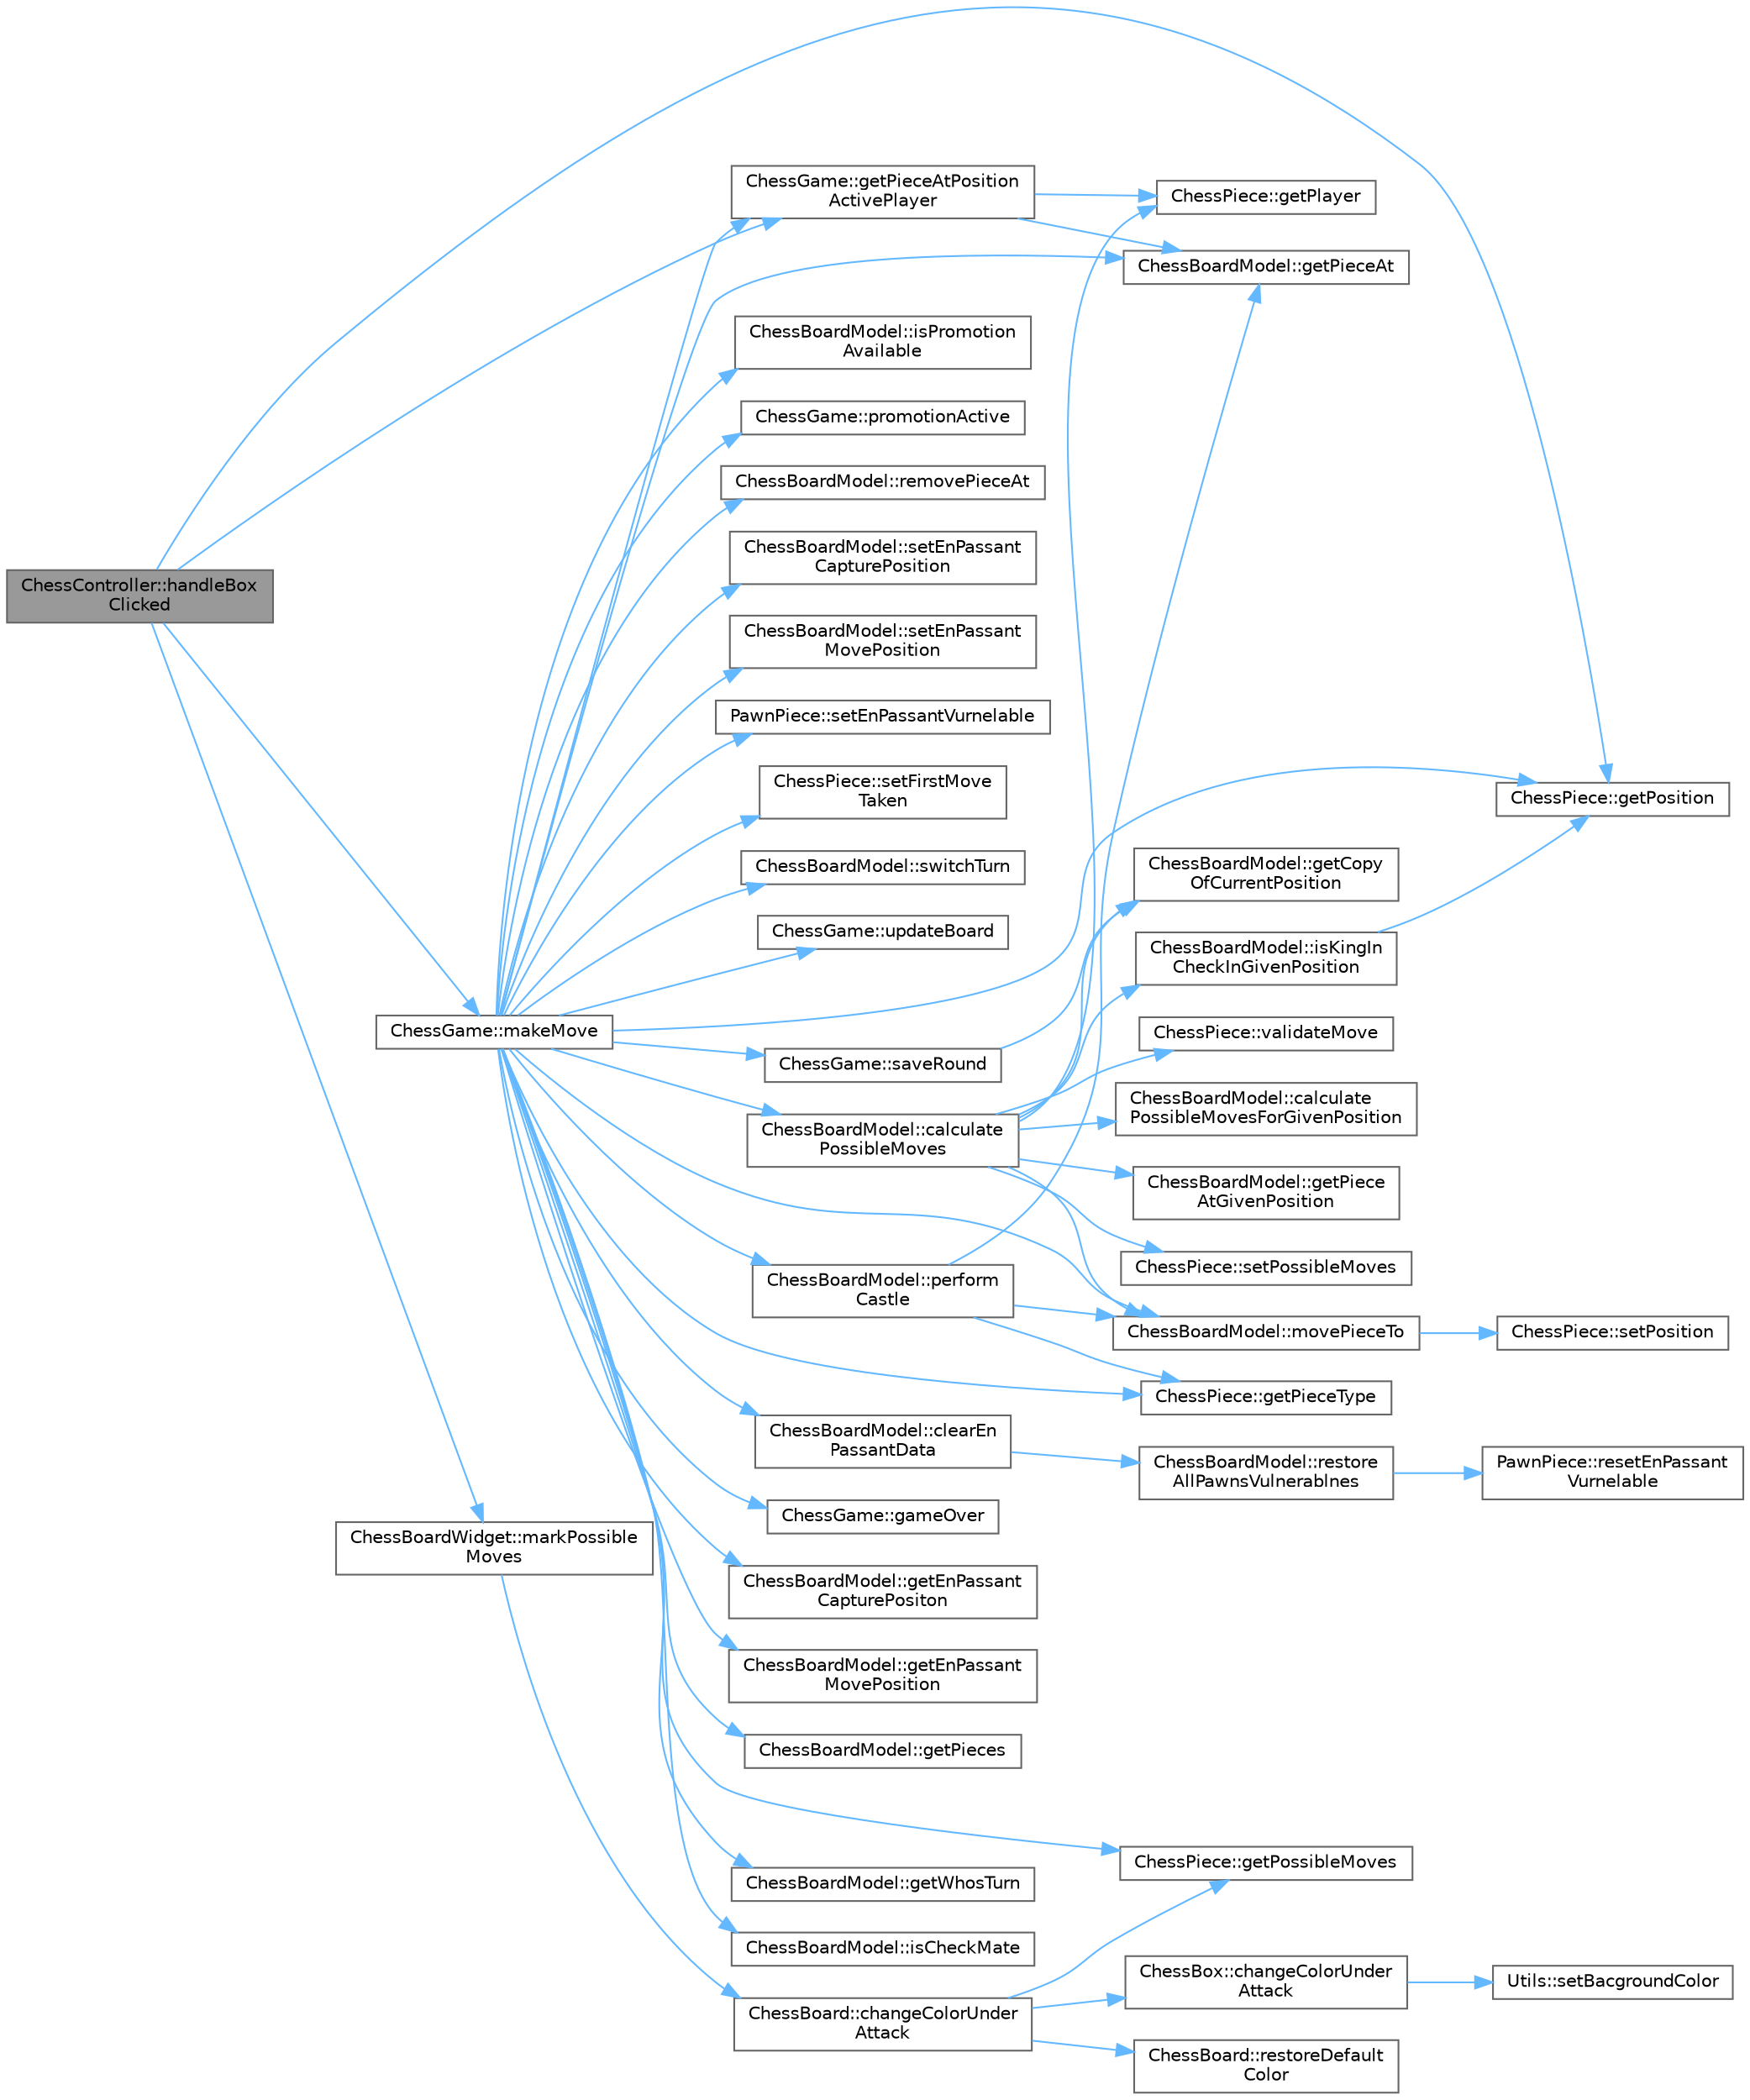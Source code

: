 digraph "ChessController::handleBoxClicked"
{
 // LATEX_PDF_SIZE
  bgcolor="transparent";
  edge [fontname=Helvetica,fontsize=10,labelfontname=Helvetica,labelfontsize=10];
  node [fontname=Helvetica,fontsize=10,shape=box,height=0.2,width=0.4];
  rankdir="LR";
  Node1 [id="Node000001",label="ChessController::handleBox\lClicked",height=0.2,width=0.4,color="gray40", fillcolor="grey60", style="filled", fontcolor="black",tooltip="Handles the click event on a chessboard box."];
  Node1 -> Node2 [id="edge53_Node000001_Node000002",color="steelblue1",style="solid",tooltip=" "];
  Node2 [id="Node000002",label="ChessGame::getPieceAtPosition\lActivePlayer",height=0.2,width=0.4,color="grey40", fillcolor="white", style="filled",URL="$class_chess_game.html#a24fe7521a6a85a3db3ef6d369ce87965",tooltip="Gets the chess piece at the specified position for the active player."];
  Node2 -> Node3 [id="edge54_Node000002_Node000003",color="steelblue1",style="solid",tooltip=" "];
  Node3 [id="Node000003",label="ChessBoardModel::getPieceAt",height=0.2,width=0.4,color="grey40", fillcolor="white", style="filled",URL="$class_chess_board_model.html#a6ab1327c5818aebcbf5cfce3482d5843",tooltip="Gets the chess piece at the specified position."];
  Node2 -> Node4 [id="edge55_Node000002_Node000004",color="steelblue1",style="solid",tooltip=" "];
  Node4 [id="Node000004",label="ChessPiece::getPlayer",height=0.2,width=0.4,color="grey40", fillcolor="white", style="filled",URL="$class_chess_piece.html#aa449c4e3dd08c3f3aa08309a6bf59062",tooltip="Gets the player to whom the chess piece belongs."];
  Node1 -> Node5 [id="edge56_Node000001_Node000005",color="steelblue1",style="solid",tooltip=" "];
  Node5 [id="Node000005",label="ChessPiece::getPosition",height=0.2,width=0.4,color="grey40", fillcolor="white", style="filled",URL="$class_chess_piece.html#a0d288a080fad78ca88a3cbef84566dcb",tooltip="Gets the current position of the chess piece on the chessboard."];
  Node1 -> Node6 [id="edge57_Node000001_Node000006",color="steelblue1",style="solid",tooltip=" "];
  Node6 [id="Node000006",label="ChessGame::makeMove",height=0.2,width=0.4,color="grey40", fillcolor="white", style="filled",URL="$class_chess_game.html#ac6d0b5e0ac325a23fa4f82570835344b",tooltip="Makes a move on the chessboard."];
  Node6 -> Node7 [id="edge58_Node000006_Node000007",color="steelblue1",style="solid",tooltip=" "];
  Node7 [id="Node000007",label="ChessBoardModel::calculate\lPossibleMoves",height=0.2,width=0.4,color="grey40", fillcolor="white", style="filled",URL="$class_chess_board_model.html#a9b54588c91dc730d8d8350eadd4c89dc",tooltip="Calculates possible moves for all chess pieces on the chessboard."];
  Node7 -> Node8 [id="edge59_Node000007_Node000008",color="steelblue1",style="solid",tooltip=" "];
  Node8 [id="Node000008",label="ChessBoardModel::calculate\lPossibleMovesForGivenPosition",height=0.2,width=0.4,color="grey40", fillcolor="white", style="filled",URL="$class_chess_board_model.html#ab3308ca523a70e424487314523f5003c",tooltip="Calculates possible moves for chess pieces at a given position from a given list."];
  Node7 -> Node9 [id="edge60_Node000007_Node000009",color="steelblue1",style="solid",tooltip=" "];
  Node9 [id="Node000009",label="ChessBoardModel::getCopy\lOfCurrentPosition",height=0.2,width=0.4,color="grey40", fillcolor="white", style="filled",URL="$class_chess_board_model.html#ad0cbb604b6e4ae198811d52800fb4bd8",tooltip="Gets a deep copy of the current chessboard position."];
  Node7 -> Node10 [id="edge61_Node000007_Node000010",color="steelblue1",style="solid",tooltip=" "];
  Node10 [id="Node000010",label="ChessBoardModel::getPiece\lAtGivenPosition",height=0.2,width=0.4,color="grey40", fillcolor="white", style="filled",URL="$class_chess_board_model.html#a36276b7c2e81d8bcdcf79b69603ea56b",tooltip="Gets the chess piece at the specified position from a given list of chess pieces."];
  Node7 -> Node4 [id="edge62_Node000007_Node000004",color="steelblue1",style="solid",tooltip=" "];
  Node7 -> Node11 [id="edge63_Node000007_Node000011",color="steelblue1",style="solid",tooltip=" "];
  Node11 [id="Node000011",label="ChessBoardModel::isKingIn\lCheckInGivenPosition",height=0.2,width=0.4,color="grey40", fillcolor="white", style="filled",URL="$class_chess_board_model.html#a95438602f65d31efa2a4008e341fe15e",tooltip="Checks if the king of the specified player is in check in a given position."];
  Node11 -> Node5 [id="edge64_Node000011_Node000005",color="steelblue1",style="solid",tooltip=" "];
  Node7 -> Node12 [id="edge65_Node000007_Node000012",color="steelblue1",style="solid",tooltip=" "];
  Node12 [id="Node000012",label="ChessBoardModel::movePieceTo",height=0.2,width=0.4,color="grey40", fillcolor="white", style="filled",URL="$class_chess_board_model.html#a0ca13e64de6e6cb7ffec509cb0e72b47",tooltip="Moves a chess piece to the specified position."];
  Node12 -> Node13 [id="edge66_Node000012_Node000013",color="steelblue1",style="solid",tooltip=" "];
  Node13 [id="Node000013",label="ChessPiece::setPosition",height=0.2,width=0.4,color="grey40", fillcolor="white", style="filled",URL="$class_chess_piece.html#a0fca2beecfad938262fbe64e9cb77c5c",tooltip="Sets the position of the chess piece on the chessboard."];
  Node7 -> Node14 [id="edge67_Node000007_Node000014",color="steelblue1",style="solid",tooltip=" "];
  Node14 [id="Node000014",label="ChessPiece::setPossibleMoves",height=0.2,width=0.4,color="grey40", fillcolor="white", style="filled",URL="$class_chess_piece.html#a040e9fa1a5993259d6798dfd97212267",tooltip="Sets the list of possible moves for the chess piece."];
  Node7 -> Node15 [id="edge68_Node000007_Node000015",color="steelblue1",style="solid",tooltip=" "];
  Node15 [id="Node000015",label="ChessPiece::validateMove",height=0.2,width=0.4,color="grey40", fillcolor="white", style="filled",URL="$class_chess_piece.html#a3c4512bba73b8f590f45b395c4fc074b",tooltip="Validates the move of the chess piece to the specified position."];
  Node6 -> Node16 [id="edge69_Node000006_Node000016",color="steelblue1",style="solid",tooltip=" "];
  Node16 [id="Node000016",label="ChessBoardModel::clearEn\lPassantData",height=0.2,width=0.4,color="grey40", fillcolor="white", style="filled",URL="$class_chess_board_model.html#a3903662afa3a0e4e9f49c4a90a7f09af",tooltip="Clears en passant data."];
  Node16 -> Node17 [id="edge70_Node000016_Node000017",color="steelblue1",style="solid",tooltip=" "];
  Node17 [id="Node000017",label="ChessBoardModel::restore\lAllPawnsVulnerablnes",height=0.2,width=0.4,color="grey40", fillcolor="white", style="filled",URL="$class_chess_board_model.html#a47c8653cb1f05342ba1f615f0cd9dcbd",tooltip="Restores all pawns' vulnerabilities."];
  Node17 -> Node18 [id="edge71_Node000017_Node000018",color="steelblue1",style="solid",tooltip=" "];
  Node18 [id="Node000018",label="PawnPiece::resetEnPassant\lVurnelable",height=0.2,width=0.4,color="grey40", fillcolor="white", style="filled",URL="$class_pawn_piece.html#aafed96896d6751b7f59465fa6828730e",tooltip="Resets the vulnerability of the pawn piece to en passant capture."];
  Node6 -> Node19 [id="edge72_Node000006_Node000019",color="steelblue1",style="solid",tooltip=" "];
  Node19 [id="Node000019",label="ChessGame::gameOver",height=0.2,width=0.4,color="grey40", fillcolor="white", style="filled",URL="$class_chess_game.html#a12134e63810d34ec8dfbd7046158afc2",tooltip="Signal emitted when the game is over."];
  Node6 -> Node20 [id="edge73_Node000006_Node000020",color="steelblue1",style="solid",tooltip=" "];
  Node20 [id="Node000020",label="ChessBoardModel::getEnPassant\lCapturePositon",height=0.2,width=0.4,color="grey40", fillcolor="white", style="filled",URL="$class_chess_board_model.html#a29491673c568888f4b39e1c4ddd82bf4",tooltip="Gets the en passant capture position."];
  Node6 -> Node21 [id="edge74_Node000006_Node000021",color="steelblue1",style="solid",tooltip=" "];
  Node21 [id="Node000021",label="ChessBoardModel::getEnPassant\lMovePosition",height=0.2,width=0.4,color="grey40", fillcolor="white", style="filled",URL="$class_chess_board_model.html#a993b82e22bf242347702fbc0e83f48cc",tooltip="Gets the en passant move position."];
  Node6 -> Node3 [id="edge75_Node000006_Node000003",color="steelblue1",style="solid",tooltip=" "];
  Node6 -> Node2 [id="edge76_Node000006_Node000002",color="steelblue1",style="solid",tooltip=" "];
  Node6 -> Node22 [id="edge77_Node000006_Node000022",color="steelblue1",style="solid",tooltip=" "];
  Node22 [id="Node000022",label="ChessBoardModel::getPieces",height=0.2,width=0.4,color="grey40", fillcolor="white", style="filled",URL="$class_chess_board_model.html#a33ab090bdcf5a890414f6b7c8f75039f",tooltip="Gets a list of all chess pieces on the chessboard."];
  Node6 -> Node23 [id="edge78_Node000006_Node000023",color="steelblue1",style="solid",tooltip=" "];
  Node23 [id="Node000023",label="ChessPiece::getPieceType",height=0.2,width=0.4,color="grey40", fillcolor="white", style="filled",URL="$class_chess_piece.html#a334618388830072f1f7775a1adf510a8",tooltip="Gets the type of the chess piece."];
  Node6 -> Node5 [id="edge79_Node000006_Node000005",color="steelblue1",style="solid",tooltip=" "];
  Node6 -> Node24 [id="edge80_Node000006_Node000024",color="steelblue1",style="solid",tooltip=" "];
  Node24 [id="Node000024",label="ChessPiece::getPossibleMoves",height=0.2,width=0.4,color="grey40", fillcolor="white", style="filled",URL="$class_chess_piece.html#a6364cfab0ddb83266f3a3ae458661090",tooltip="Gets the list of possible moves for the chess piece."];
  Node6 -> Node25 [id="edge81_Node000006_Node000025",color="steelblue1",style="solid",tooltip=" "];
  Node25 [id="Node000025",label="ChessBoardModel::getWhosTurn",height=0.2,width=0.4,color="grey40", fillcolor="white", style="filled",URL="$class_chess_board_model.html#af797ada7b2f21e2925da2919b3d61562",tooltip="Gets the player whose turn it is to make a move."];
  Node6 -> Node26 [id="edge82_Node000006_Node000026",color="steelblue1",style="solid",tooltip=" "];
  Node26 [id="Node000026",label="ChessBoardModel::isCheckMate",height=0.2,width=0.4,color="grey40", fillcolor="white", style="filled",URL="$class_chess_board_model.html#ab0557228012f6a4b65e78864bc2f7c35",tooltip="Checks if the game is in checkmate for the specified player."];
  Node6 -> Node27 [id="edge83_Node000006_Node000027",color="steelblue1",style="solid",tooltip=" "];
  Node27 [id="Node000027",label="ChessBoardModel::isPromotion\lAvailable",height=0.2,width=0.4,color="grey40", fillcolor="white", style="filled",URL="$class_chess_board_model.html#a154c087e1889c5e07d2d6cd90c34c079",tooltip="Checks if pawn promotion is available."];
  Node6 -> Node12 [id="edge84_Node000006_Node000012",color="steelblue1",style="solid",tooltip=" "];
  Node6 -> Node28 [id="edge85_Node000006_Node000028",color="steelblue1",style="solid",tooltip=" "];
  Node28 [id="Node000028",label="ChessBoardModel::perform\lCastle",height=0.2,width=0.4,color="grey40", fillcolor="white", style="filled",URL="$class_chess_board_model.html#a6bd7d6b4aaeae246f27660baebec7272",tooltip="Performs castling for the specified player."];
  Node28 -> Node3 [id="edge86_Node000028_Node000003",color="steelblue1",style="solid",tooltip=" "];
  Node28 -> Node23 [id="edge87_Node000028_Node000023",color="steelblue1",style="solid",tooltip=" "];
  Node28 -> Node12 [id="edge88_Node000028_Node000012",color="steelblue1",style="solid",tooltip=" "];
  Node6 -> Node29 [id="edge89_Node000006_Node000029",color="steelblue1",style="solid",tooltip=" "];
  Node29 [id="Node000029",label="ChessGame::promotionActive",height=0.2,width=0.4,color="grey40", fillcolor="white", style="filled",URL="$class_chess_game.html#a055b325ef98debcf6d67454e288803cd",tooltip="Signal emitted when pawn promotion is active."];
  Node6 -> Node30 [id="edge90_Node000006_Node000030",color="steelblue1",style="solid",tooltip=" "];
  Node30 [id="Node000030",label="ChessBoardModel::removePieceAt",height=0.2,width=0.4,color="grey40", fillcolor="white", style="filled",URL="$class_chess_board_model.html#af38d62ae4cfc6de316bd38baa6e41688",tooltip="Removes the chess piece at the specified position."];
  Node6 -> Node31 [id="edge91_Node000006_Node000031",color="steelblue1",style="solid",tooltip=" "];
  Node31 [id="Node000031",label="ChessGame::saveRound",height=0.2,width=0.4,color="grey40", fillcolor="white", style="filled",URL="$class_chess_game.html#a1c20aad78bca37c7d5a22be1ef397532",tooltip="Saves the current round to the game history."];
  Node31 -> Node9 [id="edge92_Node000031_Node000009",color="steelblue1",style="solid",tooltip=" "];
  Node6 -> Node32 [id="edge93_Node000006_Node000032",color="steelblue1",style="solid",tooltip=" "];
  Node32 [id="Node000032",label="ChessBoardModel::setEnPassant\lCapturePosition",height=0.2,width=0.4,color="grey40", fillcolor="white", style="filled",URL="$class_chess_board_model.html#a344aa3d34445738ef4f66907d7474155",tooltip="Sets the en passant capture position."];
  Node6 -> Node33 [id="edge94_Node000006_Node000033",color="steelblue1",style="solid",tooltip=" "];
  Node33 [id="Node000033",label="ChessBoardModel::setEnPassant\lMovePosition",height=0.2,width=0.4,color="grey40", fillcolor="white", style="filled",URL="$class_chess_board_model.html#af36d84adf8a3d0ce2ebac5fe1b487214",tooltip="Sets the en passant move position."];
  Node6 -> Node34 [id="edge95_Node000006_Node000034",color="steelblue1",style="solid",tooltip=" "];
  Node34 [id="Node000034",label="PawnPiece::setEnPassantVurnelable",height=0.2,width=0.4,color="grey40", fillcolor="white", style="filled",URL="$class_pawn_piece.html#a3a94c5449a9ab8fc1cd62dd0d48aed45",tooltip="Sets the pawn piece as vulnerable to en passant capture."];
  Node6 -> Node35 [id="edge96_Node000006_Node000035",color="steelblue1",style="solid",tooltip=" "];
  Node35 [id="Node000035",label="ChessPiece::setFirstMove\lTaken",height=0.2,width=0.4,color="grey40", fillcolor="white", style="filled",URL="$class_chess_piece.html#ab57c93bf1710ae5aa0e0c314deb11ee1",tooltip="Sets the flag indicating that the first move has been taken."];
  Node6 -> Node36 [id="edge97_Node000006_Node000036",color="steelblue1",style="solid",tooltip=" "];
  Node36 [id="Node000036",label="ChessBoardModel::switchTurn",height=0.2,width=0.4,color="grey40", fillcolor="white", style="filled",URL="$class_chess_board_model.html#afe0c1887d52831f271abcc75afdf94c3",tooltip="Switches the turn to the other player."];
  Node6 -> Node37 [id="edge98_Node000006_Node000037",color="steelblue1",style="solid",tooltip=" "];
  Node37 [id="Node000037",label="ChessGame::updateBoard",height=0.2,width=0.4,color="grey40", fillcolor="white", style="filled",URL="$class_chess_game.html#a0a1ace159e2805445f647971ebe5f58c",tooltip="Signal emitted to update the graphical representation of the chessboard."];
  Node1 -> Node38 [id="edge99_Node000001_Node000038",color="steelblue1",style="solid",tooltip=" "];
  Node38 [id="Node000038",label="ChessBoardWidget::markPossible\lMoves",height=0.2,width=0.4,color="grey40", fillcolor="white", style="filled",URL="$class_chess_board_widget.html#a418f21d3bdbe7e828aa2021528508b94",tooltip="Marks the possible moves for the given chess piece on the chessboard."];
  Node38 -> Node39 [id="edge100_Node000038_Node000039",color="steelblue1",style="solid",tooltip=" "];
  Node39 [id="Node000039",label="ChessBoard::changeColorUnder\lAttack",height=0.2,width=0.4,color="grey40", fillcolor="white", style="filled",URL="$class_chess_board.html#a0899e7bb8b30186587d927f58469ce17",tooltip="Changes the color of chessboard squares to indicate pieces under attack."];
  Node39 -> Node40 [id="edge101_Node000039_Node000040",color="steelblue1",style="solid",tooltip=" "];
  Node40 [id="Node000040",label="ChessBox::changeColorUnder\lAttack",height=0.2,width=0.4,color="grey40", fillcolor="white", style="filled",URL="$class_chess_box.html#a81f40be243dd43a633023bb1bfd0493a",tooltip="Changes the background color of the chessbox to indicate it is under attack."];
  Node40 -> Node41 [id="edge102_Node000040_Node000041",color="steelblue1",style="solid",tooltip=" "];
  Node41 [id="Node000041",label="Utils::setBacgroundColor",height=0.2,width=0.4,color="grey40", fillcolor="white", style="filled",URL="$class_utils.html#ae7aaa2a35ce81327f317488869015bce",tooltip="Sets the background color of a QAbstractGraphicsShapeItem."];
  Node39 -> Node24 [id="edge103_Node000039_Node000024",color="steelblue1",style="solid",tooltip=" "];
  Node39 -> Node42 [id="edge104_Node000039_Node000042",color="steelblue1",style="solid",tooltip=" "];
  Node42 [id="Node000042",label="ChessBoard::restoreDefault\lColor",height=0.2,width=0.4,color="grey40", fillcolor="white", style="filled",URL="$class_chess_board.html#aa85d5e51b081379451b982cb4acd162d",tooltip="Restores the default background color of all chessboard squares."];
}
